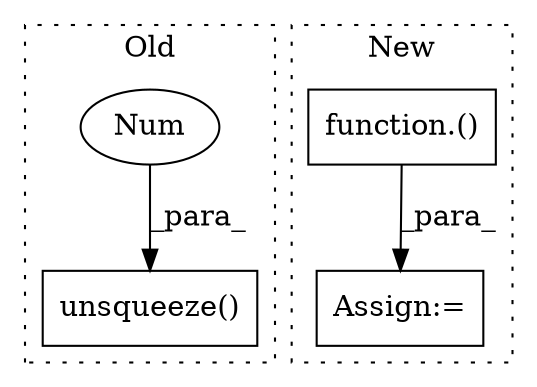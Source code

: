 digraph G {
subgraph cluster0 {
1 [label="unsqueeze()" a="75" s="2266,2281" l="14,1" shape="box"];
3 [label="Num" a="76" s="2280" l="1" shape="ellipse"];
label = "Old";
style="dotted";
}
subgraph cluster1 {
2 [label="function.()" a="75" s="2465,2506" l="35,1" shape="box"];
4 [label="Assign:=" a="68" s="2459" l="6" shape="box"];
label = "New";
style="dotted";
}
2 -> 4 [label="_para_"];
3 -> 1 [label="_para_"];
}